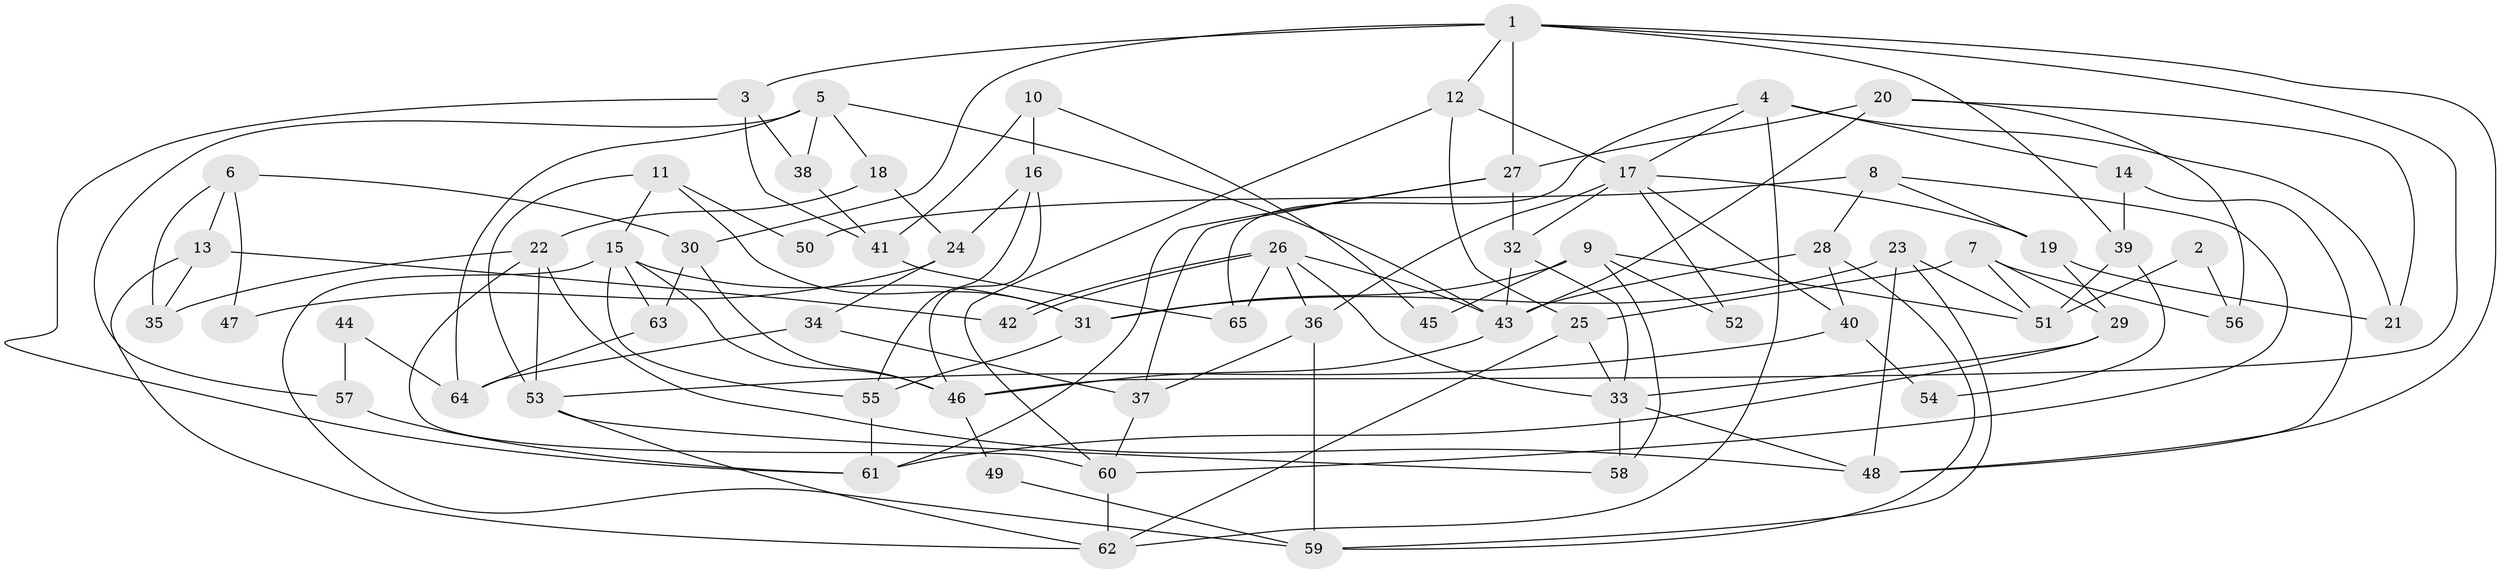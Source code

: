 // coarse degree distribution, {5: 0.15789473684210525, 3: 0.3157894736842105, 4: 0.15789473684210525, 2: 0.10526315789473684, 1: 0.05263157894736842, 8: 0.05263157894736842, 9: 0.05263157894736842, 6: 0.05263157894736842, 7: 0.05263157894736842}
// Generated by graph-tools (version 1.1) at 2025/54/03/04/25 21:54:57]
// undirected, 65 vertices, 130 edges
graph export_dot {
graph [start="1"]
  node [color=gray90,style=filled];
  1;
  2;
  3;
  4;
  5;
  6;
  7;
  8;
  9;
  10;
  11;
  12;
  13;
  14;
  15;
  16;
  17;
  18;
  19;
  20;
  21;
  22;
  23;
  24;
  25;
  26;
  27;
  28;
  29;
  30;
  31;
  32;
  33;
  34;
  35;
  36;
  37;
  38;
  39;
  40;
  41;
  42;
  43;
  44;
  45;
  46;
  47;
  48;
  49;
  50;
  51;
  52;
  53;
  54;
  55;
  56;
  57;
  58;
  59;
  60;
  61;
  62;
  63;
  64;
  65;
  1 -- 46;
  1 -- 48;
  1 -- 3;
  1 -- 12;
  1 -- 27;
  1 -- 30;
  1 -- 39;
  2 -- 51;
  2 -- 56;
  3 -- 61;
  3 -- 38;
  3 -- 41;
  4 -- 17;
  4 -- 14;
  4 -- 21;
  4 -- 62;
  4 -- 65;
  5 -- 43;
  5 -- 38;
  5 -- 18;
  5 -- 57;
  5 -- 64;
  6 -- 30;
  6 -- 13;
  6 -- 35;
  6 -- 47;
  7 -- 29;
  7 -- 25;
  7 -- 51;
  7 -- 56;
  8 -- 28;
  8 -- 60;
  8 -- 19;
  8 -- 50;
  9 -- 31;
  9 -- 51;
  9 -- 45;
  9 -- 52;
  9 -- 58;
  10 -- 16;
  10 -- 41;
  10 -- 45;
  11 -- 15;
  11 -- 53;
  11 -- 31;
  11 -- 50;
  12 -- 60;
  12 -- 17;
  12 -- 25;
  13 -- 35;
  13 -- 62;
  13 -- 42;
  14 -- 48;
  14 -- 39;
  15 -- 55;
  15 -- 59;
  15 -- 31;
  15 -- 46;
  15 -- 63;
  16 -- 46;
  16 -- 55;
  16 -- 24;
  17 -- 32;
  17 -- 19;
  17 -- 36;
  17 -- 40;
  17 -- 52;
  18 -- 22;
  18 -- 24;
  19 -- 21;
  19 -- 29;
  20 -- 27;
  20 -- 21;
  20 -- 43;
  20 -- 56;
  22 -- 60;
  22 -- 53;
  22 -- 35;
  22 -- 48;
  23 -- 31;
  23 -- 48;
  23 -- 51;
  23 -- 59;
  24 -- 34;
  24 -- 47;
  25 -- 62;
  25 -- 33;
  26 -- 42;
  26 -- 42;
  26 -- 33;
  26 -- 36;
  26 -- 43;
  26 -- 65;
  27 -- 37;
  27 -- 32;
  27 -- 61;
  28 -- 59;
  28 -- 43;
  28 -- 40;
  29 -- 33;
  29 -- 61;
  30 -- 46;
  30 -- 63;
  31 -- 55;
  32 -- 43;
  32 -- 33;
  33 -- 48;
  33 -- 58;
  34 -- 64;
  34 -- 37;
  36 -- 37;
  36 -- 59;
  37 -- 60;
  38 -- 41;
  39 -- 51;
  39 -- 54;
  40 -- 53;
  40 -- 54;
  41 -- 65;
  43 -- 46;
  44 -- 64;
  44 -- 57;
  46 -- 49;
  49 -- 59;
  53 -- 58;
  53 -- 62;
  55 -- 61;
  57 -- 61;
  60 -- 62;
  63 -- 64;
}
